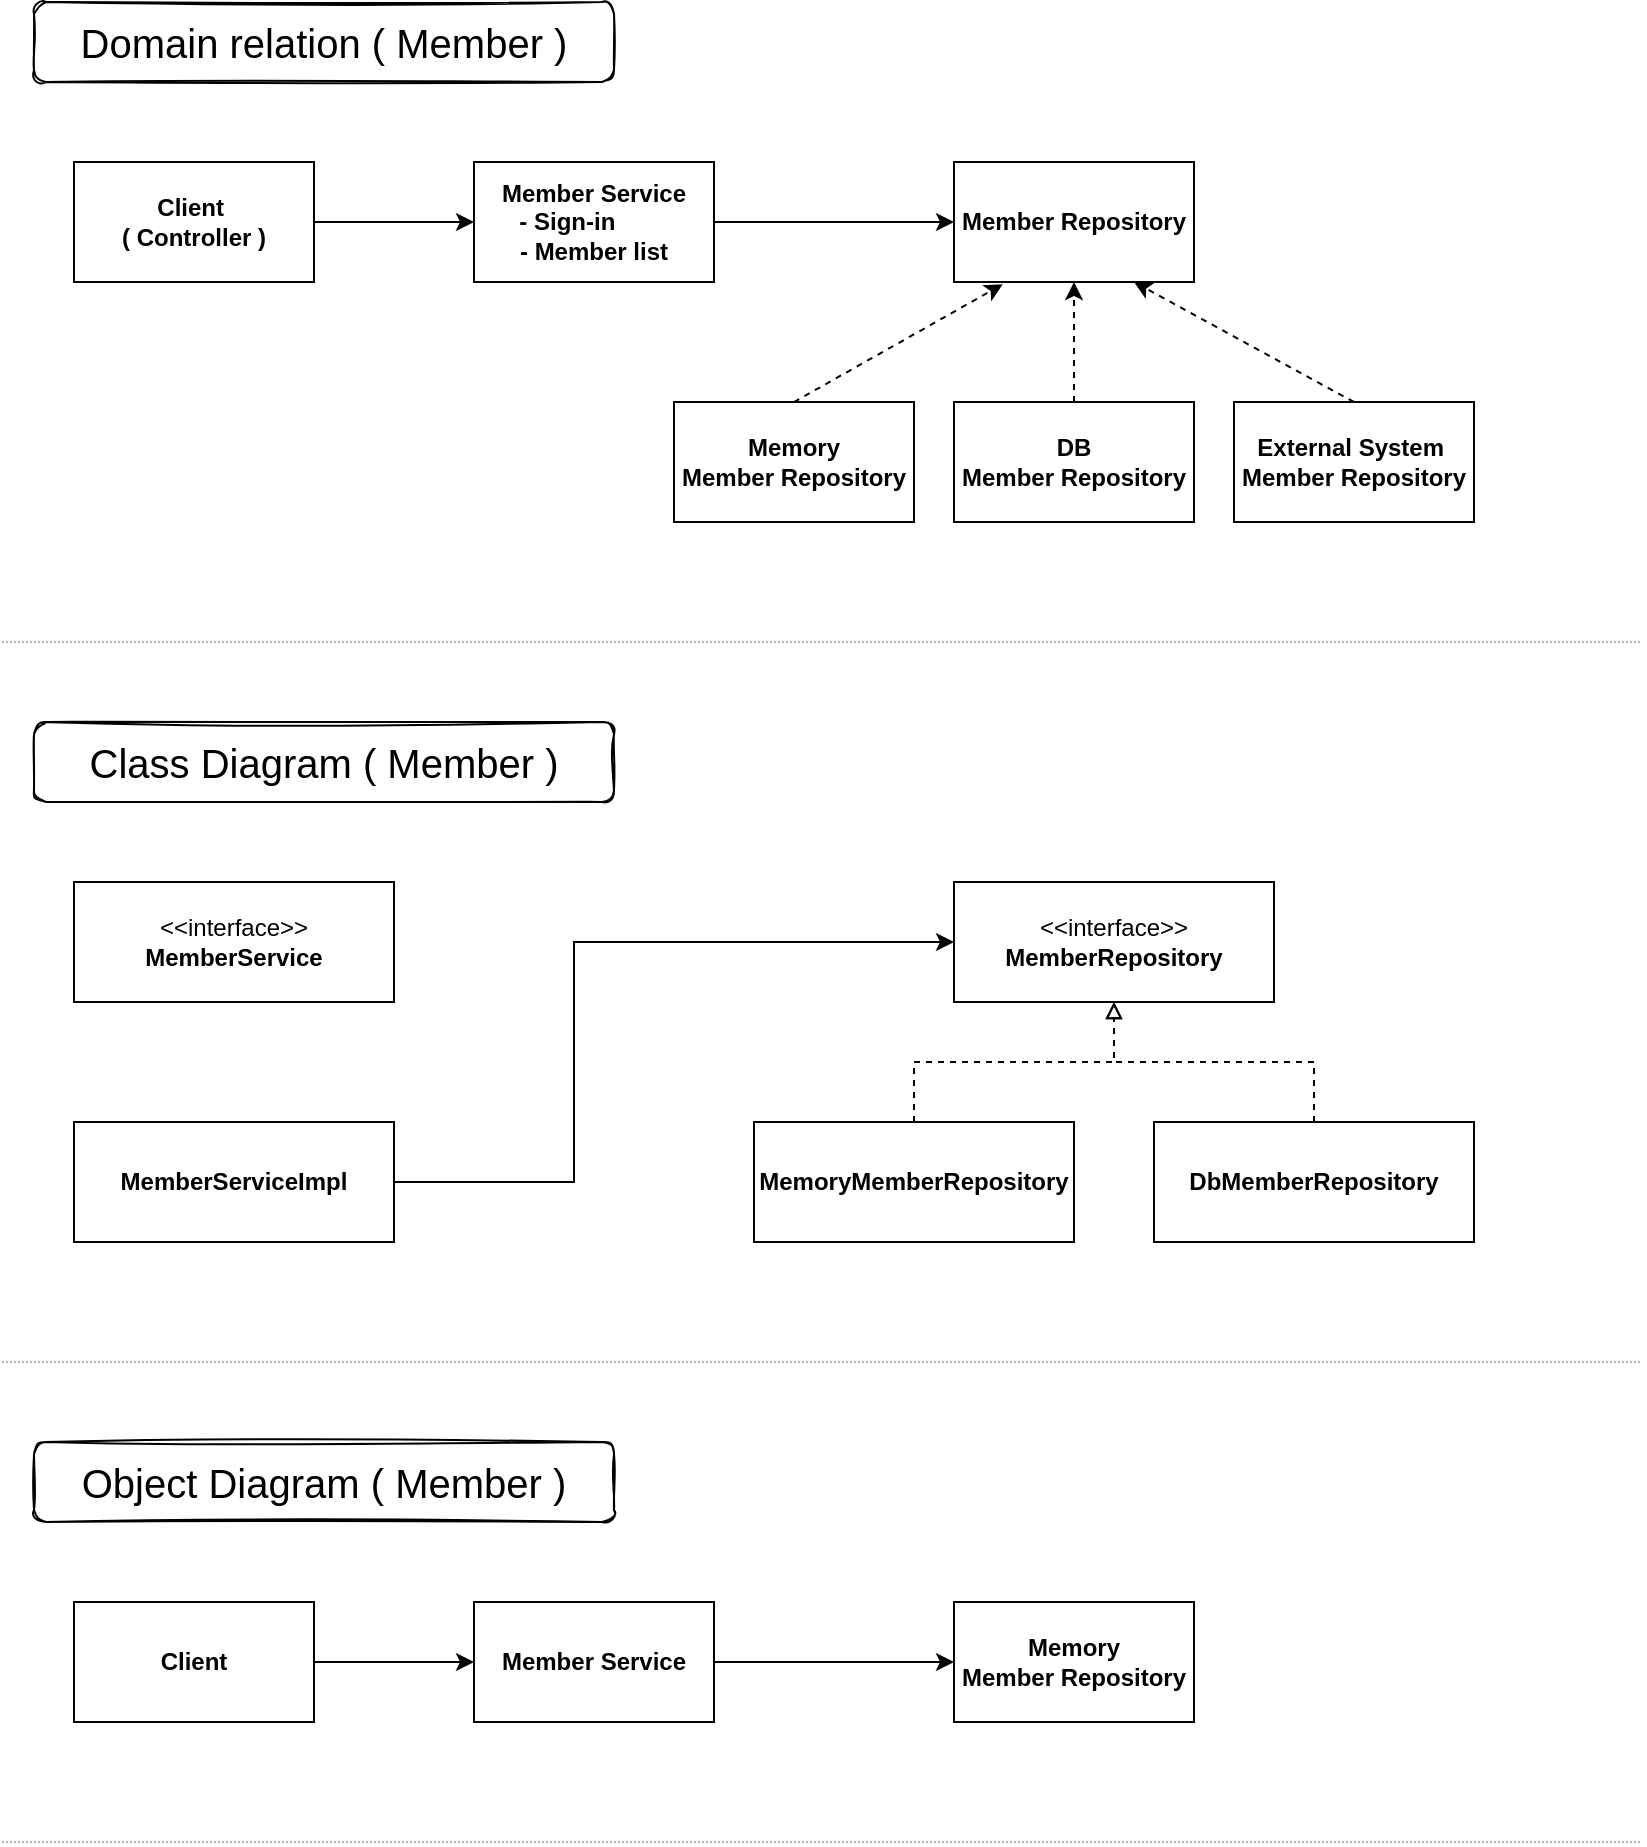<mxfile version="17.1.0" type="device" pages="2"><diagram id="eynOrPQiCWmNyp6H7qSt" name="Member"><mxGraphModel dx="1993" dy="1050" grid="0" gridSize="10" guides="1" tooltips="1" connect="1" arrows="1" fold="1" page="1" pageScale="1" pageWidth="827" pageHeight="1169" math="0" shadow="0"><root><mxCell id="0"/><mxCell id="1" parent="0"/><mxCell id="RZ5WDvy8LSnsI2rrdiu4-9" style="edgeStyle=orthogonalEdgeStyle;rounded=0;orthogonalLoop=1;jettySize=auto;html=1;exitX=1;exitY=0.5;exitDx=0;exitDy=0;entryX=0;entryY=0.5;entryDx=0;entryDy=0;fontSize=20;" parent="1" source="RZ5WDvy8LSnsI2rrdiu4-1" target="RZ5WDvy8LSnsI2rrdiu4-7" edge="1"><mxGeometry relative="1" as="geometry"/></mxCell><mxCell id="RZ5WDvy8LSnsI2rrdiu4-1" value="Client&amp;nbsp;&lt;br&gt;( Controller )" style="rounded=0;whiteSpace=wrap;html=1;fontStyle=1" parent="1" vertex="1"><mxGeometry x="40" y="120" width="120" height="60" as="geometry"/></mxCell><mxCell id="RZ5WDvy8LSnsI2rrdiu4-2" value="Domain relation ( Member&amp;nbsp;)" style="rounded=1;whiteSpace=wrap;html=1;fontSize=20;fillColor=default;gradientColor=none;shadow=0;sketch=1;glass=0;" parent="1" vertex="1"><mxGeometry x="20" y="40" width="290" height="40" as="geometry"/></mxCell><mxCell id="RZ5WDvy8LSnsI2rrdiu4-10" style="edgeStyle=orthogonalEdgeStyle;rounded=0;orthogonalLoop=1;jettySize=auto;html=1;exitX=1;exitY=0.5;exitDx=0;exitDy=0;entryX=0;entryY=0.5;entryDx=0;entryDy=0;fontSize=20;" parent="1" source="RZ5WDvy8LSnsI2rrdiu4-7" target="RZ5WDvy8LSnsI2rrdiu4-8" edge="1"><mxGeometry relative="1" as="geometry"/></mxCell><mxCell id="RZ5WDvy8LSnsI2rrdiu4-7" value="Member Service&lt;br&gt;- Sign-in&amp;nbsp; &amp;nbsp; &amp;nbsp; &amp;nbsp;&amp;nbsp;&lt;br&gt;- Member list" style="rounded=0;whiteSpace=wrap;html=1;fontStyle=1" parent="1" vertex="1"><mxGeometry x="240" y="120" width="120" height="60" as="geometry"/></mxCell><mxCell id="RZ5WDvy8LSnsI2rrdiu4-8" value="Member Repository" style="rounded=0;whiteSpace=wrap;html=1;fontStyle=1" parent="1" vertex="1"><mxGeometry x="480" y="120" width="120" height="60" as="geometry"/></mxCell><mxCell id="RZ5WDvy8LSnsI2rrdiu4-11" value="DB&lt;br&gt;Member Repository" style="rounded=0;whiteSpace=wrap;html=1;fontStyle=1" parent="1" vertex="1"><mxGeometry x="480" y="240" width="120" height="60" as="geometry"/></mxCell><mxCell id="RZ5WDvy8LSnsI2rrdiu4-12" value="Memory &lt;br&gt;Member Repository" style="rounded=0;whiteSpace=wrap;html=1;fontStyle=1" parent="1" vertex="1"><mxGeometry x="340" y="240" width="120" height="60" as="geometry"/></mxCell><mxCell id="RZ5WDvy8LSnsI2rrdiu4-17" style="rounded=0;orthogonalLoop=1;jettySize=auto;html=1;entryX=0.75;entryY=1;entryDx=0;entryDy=0;dashed=1;fontSize=20;endArrow=openThin;endFill=0;strokeColor=none;" parent="1" source="RZ5WDvy8LSnsI2rrdiu4-13" target="RZ5WDvy8LSnsI2rrdiu4-8" edge="1"><mxGeometry relative="1" as="geometry"/></mxCell><mxCell id="RZ5WDvy8LSnsI2rrdiu4-13" value="External System&amp;nbsp;&lt;br&gt;Member Repository" style="rounded=0;whiteSpace=wrap;html=1;fontStyle=1;strokeColor=default;" parent="1" vertex="1"><mxGeometry x="620" y="240" width="120" height="60" as="geometry"/></mxCell><mxCell id="RZ5WDvy8LSnsI2rrdiu4-19" style="rounded=0;orthogonalLoop=1;jettySize=auto;html=1;entryX=0.75;entryY=1;entryDx=0;entryDy=0;fontSize=20;dashed=1;exitX=0.5;exitY=0;exitDx=0;exitDy=0;" parent="1" source="RZ5WDvy8LSnsI2rrdiu4-13" target="RZ5WDvy8LSnsI2rrdiu4-8" edge="1"><mxGeometry relative="1" as="geometry"><mxPoint x="620" y="190" as="sourcePoint"/><mxPoint x="740" y="190" as="targetPoint"/></mxGeometry></mxCell><mxCell id="RZ5WDvy8LSnsI2rrdiu4-20" style="rounded=0;orthogonalLoop=1;jettySize=auto;html=1;entryX=0.5;entryY=1;entryDx=0;entryDy=0;fontSize=20;dashed=1;exitX=0.5;exitY=0;exitDx=0;exitDy=0;" parent="1" source="RZ5WDvy8LSnsI2rrdiu4-11" target="RZ5WDvy8LSnsI2rrdiu4-8" edge="1"><mxGeometry relative="1" as="geometry"><mxPoint x="647.207" y="250" as="sourcePoint"/><mxPoint x="575.2" y="199.52" as="targetPoint"/></mxGeometry></mxCell><mxCell id="RZ5WDvy8LSnsI2rrdiu4-21" style="rounded=0;orthogonalLoop=1;jettySize=auto;html=1;fontSize=20;dashed=1;exitX=0.5;exitY=0;exitDx=0;exitDy=0;entryX=0.203;entryY=1.019;entryDx=0;entryDy=0;entryPerimeter=0;" parent="1" source="RZ5WDvy8LSnsI2rrdiu4-12" target="RZ5WDvy8LSnsI2rrdiu4-8" edge="1"><mxGeometry relative="1" as="geometry"><mxPoint x="550" y="250" as="sourcePoint"/><mxPoint x="500" y="200" as="targetPoint"/></mxGeometry></mxCell><mxCell id="RZ5WDvy8LSnsI2rrdiu4-65" value="&lt;span style=&quot;font-weight: normal&quot;&gt;&amp;lt;&amp;lt;interface&amp;gt;&amp;gt;&lt;/span&gt;&lt;br&gt;MemberService" style="rounded=0;whiteSpace=wrap;html=1;fontStyle=1" parent="1" vertex="1"><mxGeometry x="40" y="480" width="160" height="60" as="geometry"/></mxCell><mxCell id="RZ5WDvy8LSnsI2rrdiu4-66" value="Class Diagram&amp;nbsp;( Member&amp;nbsp;)" style="rounded=1;whiteSpace=wrap;html=1;fontSize=20;fillColor=default;gradientColor=none;shadow=0;sketch=1;glass=0;" parent="1" vertex="1"><mxGeometry x="20" y="400" width="290" height="40" as="geometry"/></mxCell><mxCell id="RZ5WDvy8LSnsI2rrdiu4-77" value="" style="endArrow=none;html=1;rounded=0;dashed=1;dashPattern=1 1;strokeColor=#B3B3B3;" parent="1" edge="1"><mxGeometry width="50" height="50" relative="1" as="geometry"><mxPoint x="4" y="720" as="sourcePoint"/><mxPoint x="824" y="720" as="targetPoint"/></mxGeometry></mxCell><mxCell id="RZ5WDvy8LSnsI2rrdiu4-78" value="MemberServiceImpl" style="rounded=0;whiteSpace=wrap;html=1;fontStyle=1" parent="1" vertex="1"><mxGeometry x="40" y="600" width="160" height="60" as="geometry"/></mxCell><mxCell id="RZ5WDvy8LSnsI2rrdiu4-82" style="edgeStyle=orthogonalEdgeStyle;rounded=0;orthogonalLoop=1;jettySize=auto;html=1;fontSize=20;exitX=1;exitY=0.5;exitDx=0;exitDy=0;entryX=0;entryY=0.5;entryDx=0;entryDy=0;" parent="1" source="RZ5WDvy8LSnsI2rrdiu4-78" edge="1"><mxGeometry relative="1" as="geometry"><mxPoint x="220" y="570" as="sourcePoint"/><mxPoint x="480" y="510" as="targetPoint"/><Array as="points"><mxPoint x="290" y="630"/><mxPoint x="290" y="510"/></Array></mxGeometry></mxCell><mxCell id="RZ5WDvy8LSnsI2rrdiu4-83" value="&lt;span style=&quot;font-weight: normal&quot;&gt;&amp;lt;&amp;lt;interface&amp;gt;&amp;gt;&lt;/span&gt;&lt;br&gt;MemberRepository" style="rounded=0;whiteSpace=wrap;html=1;fontStyle=1" parent="1" vertex="1"><mxGeometry x="480" y="480" width="160" height="60" as="geometry"/></mxCell><mxCell id="RZ5WDvy8LSnsI2rrdiu4-84" value="MemoryMemberRepository" style="rounded=0;whiteSpace=wrap;html=1;fontStyle=1" parent="1" vertex="1"><mxGeometry x="380" y="600" width="160" height="60" as="geometry"/></mxCell><mxCell id="RZ5WDvy8LSnsI2rrdiu4-85" value="DbMemberRepository" style="rounded=0;whiteSpace=wrap;html=1;fontStyle=1" parent="1" vertex="1"><mxGeometry x="580" y="600" width="160" height="60" as="geometry"/></mxCell><mxCell id="RZ5WDvy8LSnsI2rrdiu4-86" style="rounded=0;orthogonalLoop=1;jettySize=auto;html=1;fontSize=20;dashed=1;exitX=0.5;exitY=0;exitDx=0;exitDy=0;entryX=0.5;entryY=1;entryDx=0;entryDy=0;endArrow=block;endFill=0;" parent="1" source="RZ5WDvy8LSnsI2rrdiu4-84" target="RZ5WDvy8LSnsI2rrdiu4-83" edge="1"><mxGeometry relative="1" as="geometry"><mxPoint x="410" y="250" as="sourcePoint"/><mxPoint x="514.36" y="191.14" as="targetPoint"/><Array as="points"><mxPoint x="460" y="570"/><mxPoint x="560" y="570"/></Array></mxGeometry></mxCell><mxCell id="RZ5WDvy8LSnsI2rrdiu4-87" style="rounded=0;orthogonalLoop=1;jettySize=auto;html=1;fontSize=20;dashed=1;exitX=0.5;exitY=0;exitDx=0;exitDy=0;entryX=0.5;entryY=1;entryDx=0;entryDy=0;endArrow=block;endFill=0;" parent="1" source="RZ5WDvy8LSnsI2rrdiu4-85" target="RZ5WDvy8LSnsI2rrdiu4-83" edge="1"><mxGeometry relative="1" as="geometry"><mxPoint x="470" y="610" as="sourcePoint"/><mxPoint x="570" y="550" as="targetPoint"/><Array as="points"><mxPoint x="660" y="570"/><mxPoint x="560" y="570"/></Array></mxGeometry></mxCell><mxCell id="RZ5WDvy8LSnsI2rrdiu4-88" style="edgeStyle=orthogonalEdgeStyle;rounded=0;orthogonalLoop=1;jettySize=auto;html=1;exitX=1;exitY=0.5;exitDx=0;exitDy=0;entryX=0;entryY=0.5;entryDx=0;entryDy=0;fontSize=20;" parent="1" source="RZ5WDvy8LSnsI2rrdiu4-89" target="RZ5WDvy8LSnsI2rrdiu4-92" edge="1"><mxGeometry relative="1" as="geometry"/></mxCell><mxCell id="RZ5WDvy8LSnsI2rrdiu4-89" value="Client" style="rounded=0;whiteSpace=wrap;html=1;fontStyle=1" parent="1" vertex="1"><mxGeometry x="40" y="840" width="120" height="60" as="geometry"/></mxCell><mxCell id="RZ5WDvy8LSnsI2rrdiu4-90" value="Object Diagram&amp;nbsp;( Member&amp;nbsp;)" style="rounded=1;whiteSpace=wrap;html=1;fontSize=20;fillColor=default;gradientColor=none;shadow=0;sketch=1;glass=0;" parent="1" vertex="1"><mxGeometry x="20" y="760" width="290" height="40" as="geometry"/></mxCell><mxCell id="RZ5WDvy8LSnsI2rrdiu4-91" style="edgeStyle=orthogonalEdgeStyle;rounded=0;orthogonalLoop=1;jettySize=auto;html=1;exitX=1;exitY=0.5;exitDx=0;exitDy=0;entryX=0;entryY=0.5;entryDx=0;entryDy=0;fontSize=20;" parent="1" source="RZ5WDvy8LSnsI2rrdiu4-92" target="RZ5WDvy8LSnsI2rrdiu4-93" edge="1"><mxGeometry relative="1" as="geometry"/></mxCell><mxCell id="RZ5WDvy8LSnsI2rrdiu4-92" value="Member Service" style="rounded=0;whiteSpace=wrap;html=1;fontStyle=1" parent="1" vertex="1"><mxGeometry x="240" y="840" width="120" height="60" as="geometry"/></mxCell><mxCell id="RZ5WDvy8LSnsI2rrdiu4-93" value="Memory&lt;br&gt;Member Repository" style="rounded=0;whiteSpace=wrap;html=1;fontStyle=1" parent="1" vertex="1"><mxGeometry x="480" y="840" width="120" height="60" as="geometry"/></mxCell><mxCell id="QzIaIktbKPcIZAsohxGc-1" value="" style="endArrow=none;html=1;rounded=0;dashed=1;dashPattern=1 1;strokeColor=#B3B3B3;" parent="1" edge="1"><mxGeometry width="50" height="50" relative="1" as="geometry"><mxPoint x="4" y="360" as="sourcePoint"/><mxPoint x="824" y="360" as="targetPoint"/></mxGeometry></mxCell><mxCell id="QzIaIktbKPcIZAsohxGc-2" value="" style="endArrow=none;html=1;rounded=0;dashed=1;dashPattern=1 1;strokeColor=#B3B3B3;" parent="1" edge="1"><mxGeometry width="50" height="50" relative="1" as="geometry"><mxPoint x="4" y="960" as="sourcePoint"/><mxPoint x="824" y="960" as="targetPoint"/></mxGeometry></mxCell></root></mxGraphModel></diagram><diagram name="Order &amp; Discount" id="1yEaNijr3VxS7ShAJxTZ"><mxGraphModel dx="1993" dy="1050" grid="0" gridSize="10" guides="1" tooltips="1" connect="1" arrows="1" fold="1" page="1" pageScale="1" pageWidth="827" pageHeight="1169" math="0" shadow="0"><root><mxCell id="BD95ZETCGqi9gt83MnJ1-0"/><mxCell id="BD95ZETCGqi9gt83MnJ1-1" parent="BD95ZETCGqi9gt83MnJ1-0"/><mxCell id="TROWUHB8QRY5gPyjRWEr-22" style="edgeStyle=orthogonalEdgeStyle;rounded=0;orthogonalLoop=1;jettySize=auto;html=1;entryX=0;entryY=0.5;entryDx=0;entryDy=0;endArrow=classic;endFill=1;" parent="BD95ZETCGqi9gt83MnJ1-1" edge="1"><mxGeometry relative="1" as="geometry"><mxPoint x="160" y="201" as="sourcePoint"/><mxPoint x="310" y="201" as="targetPoint"/></mxGeometry></mxCell><mxCell id="BD95ZETCGqi9gt83MnJ1-3" value="Client" style="rounded=0;whiteSpace=wrap;html=1;fontStyle=1" parent="BD95ZETCGqi9gt83MnJ1-1" vertex="1"><mxGeometry x="40" y="180" width="120" height="60" as="geometry"/></mxCell><mxCell id="BD95ZETCGqi9gt83MnJ1-4" value="Role of Order Service /&lt;br&gt;Domain relation_simple ( Order &amp;amp; Discount )" style="rounded=1;whiteSpace=wrap;html=1;fontSize=20;fillColor=default;gradientColor=none;shadow=0;sketch=1;glass=0;" parent="BD95ZETCGqi9gt83MnJ1-1" vertex="1"><mxGeometry x="20" y="40" width="430" height="50" as="geometry"/></mxCell><mxCell id="BD95ZETCGqi9gt83MnJ1-5" style="edgeStyle=orthogonalEdgeStyle;rounded=0;orthogonalLoop=1;jettySize=auto;html=1;exitX=1;exitY=0.25;exitDx=0;exitDy=0;entryX=0;entryY=0.5;entryDx=0;entryDy=0;fontSize=20;" parent="BD95ZETCGqi9gt83MnJ1-1" source="BD95ZETCGqi9gt83MnJ1-6" target="BD95ZETCGqi9gt83MnJ1-7" edge="1"><mxGeometry relative="1" as="geometry"/></mxCell><mxCell id="BD95ZETCGqi9gt83MnJ1-6" value="Order Service" style="rounded=0;whiteSpace=wrap;html=1;fontStyle=1" parent="BD95ZETCGqi9gt83MnJ1-1" vertex="1"><mxGeometry x="310" y="180" width="120" height="60" as="geometry"/></mxCell><mxCell id="BD95ZETCGqi9gt83MnJ1-7" value="Member Repository" style="rounded=0;whiteSpace=wrap;html=1;fontStyle=1" parent="BD95ZETCGqi9gt83MnJ1-1" vertex="1"><mxGeometry x="600" y="120" width="160" height="60" as="geometry"/></mxCell><mxCell id="BD95ZETCGqi9gt83MnJ1-31" value="" style="endArrow=none;html=1;rounded=0;dashed=1;dashPattern=1 1;strokeColor=#B3B3B3;" parent="BD95ZETCGqi9gt83MnJ1-1" edge="1"><mxGeometry width="50" height="50" relative="1" as="geometry"><mxPoint x="4" y="400" as="sourcePoint"/><mxPoint x="824" y="400" as="targetPoint"/></mxGeometry></mxCell><mxCell id="TROWUHB8QRY5gPyjRWEr-2" value="Domain relation_entire ( Order &amp;amp; Discount )" style="rounded=1;whiteSpace=wrap;html=1;fontSize=20;fillColor=default;gradientColor=none;shadow=0;sketch=1;glass=0;" parent="BD95ZETCGqi9gt83MnJ1-1" vertex="1"><mxGeometry x="20" y="440" width="410" height="40" as="geometry"/></mxCell><mxCell id="TROWUHB8QRY5gPyjRWEr-13" value="" style="endArrow=none;html=1;rounded=0;dashed=1;dashPattern=1 1;strokeColor=#B3B3B3;" parent="BD95ZETCGqi9gt83MnJ1-1" edge="1"><mxGeometry width="50" height="50" relative="1" as="geometry"><mxPoint x="4" y="960" as="sourcePoint"/><mxPoint x="824" y="960" as="targetPoint"/></mxGeometry></mxCell><mxCell id="TROWUHB8QRY5gPyjRWEr-14" style="rounded=0;orthogonalLoop=1;jettySize=auto;html=1;fontSize=20;dashed=1;exitX=-0.028;exitY=0.867;exitDx=0;exitDy=0;entryX=0.995;entryY=0.867;entryDx=0;entryDy=0;entryPerimeter=0;exitPerimeter=0;endArrow=classic;endFill=1;" parent="BD95ZETCGqi9gt83MnJ1-1" edge="1"><mxGeometry relative="1" as="geometry"><mxPoint x="306.64" y="220.0" as="sourcePoint"/><mxPoint x="159.4" y="220.0" as="targetPoint"/></mxGeometry></mxCell><mxCell id="TROWUHB8QRY5gPyjRWEr-15" value="&lt;b&gt;4. return order result&lt;/b&gt;" style="text;html=1;align=center;verticalAlign=middle;resizable=0;points=[];autosize=1;strokeColor=none;fillColor=none;" parent="BD95ZETCGqi9gt83MnJ1-1" vertex="1"><mxGeometry x="165" y="227.98" width="130" height="20" as="geometry"/></mxCell><mxCell id="TROWUHB8QRY5gPyjRWEr-16" value="&lt;div&gt;&lt;span&gt;&lt;b&gt;1. create order&lt;/b&gt;&lt;/span&gt;&lt;/div&gt;&amp;nbsp; &amp;nbsp;- memberId&lt;br&gt;&amp;nbsp; &amp;nbsp;- productName&lt;br&gt;&amp;nbsp; &amp;nbsp;- price" style="text;html=1;align=left;verticalAlign=middle;resizable=0;points=[];autosize=1;strokeColor=none;fillColor=none;" parent="BD95ZETCGqi9gt83MnJ1-1" vertex="1"><mxGeometry x="180" y="136" width="100" height="60" as="geometry"/></mxCell><mxCell id="TROWUHB8QRY5gPyjRWEr-18" value="Discount policy&amp;nbsp;" style="rounded=0;whiteSpace=wrap;html=1;fontStyle=1" parent="BD95ZETCGqi9gt83MnJ1-1" vertex="1"><mxGeometry x="600" y="240" width="160" height="60" as="geometry"/></mxCell><mxCell id="TROWUHB8QRY5gPyjRWEr-19" style="edgeStyle=orthogonalEdgeStyle;rounded=0;orthogonalLoop=1;jettySize=auto;html=1;exitX=1;exitY=0.75;exitDx=0;exitDy=0;entryX=0;entryY=0.5;entryDx=0;entryDy=0;fontSize=20;" parent="BD95ZETCGqi9gt83MnJ1-1" source="BD95ZETCGqi9gt83MnJ1-6" target="TROWUHB8QRY5gPyjRWEr-18" edge="1"><mxGeometry relative="1" as="geometry"><mxPoint x="430" y="330" as="sourcePoint"/></mxGeometry></mxCell><mxCell id="TROWUHB8QRY5gPyjRWEr-20" value="&lt;b&gt;3. apply a discount&lt;/b&gt;" style="text;html=1;align=center;verticalAlign=middle;resizable=0;points=[];autosize=1;labelBackgroundColor=#FFFFFF;" parent="BD95ZETCGqi9gt83MnJ1-1" vertex="1"><mxGeometry x="455" y="240" width="120" height="20" as="geometry"/></mxCell><mxCell id="TROWUHB8QRY5gPyjRWEr-21" value="&lt;b&gt;2. find member&lt;/b&gt;" style="text;html=1;align=center;verticalAlign=middle;resizable=0;points=[];autosize=1;labelBackgroundColor=#FFFFFF;" parent="BD95ZETCGqi9gt83MnJ1-1" vertex="1"><mxGeometry x="465" y="160" width="100" height="20" as="geometry"/></mxCell><mxCell id="PvqMAd7H3dpKC3lZhiqb-0" value="1. Create order: A client(controller) requests 'OrderService' to create order&lt;br&gt;2. Find member: member grade is needed for discount&lt;br&gt;3. Apply a discount&lt;br&gt;4. Return order result" style="text;html=1;align=left;verticalAlign=middle;resizable=0;points=[];autosize=1;strokeColor=none;fillColor=none;" parent="BD95ZETCGqi9gt83MnJ1-1" vertex="1"><mxGeometry x="60" y="300" width="410" height="60" as="geometry"/></mxCell><mxCell id="PvqMAd7H3dpKC3lZhiqb-1" style="edgeStyle=orthogonalEdgeStyle;rounded=0;orthogonalLoop=1;jettySize=auto;html=1;entryX=0;entryY=0.5;entryDx=0;entryDy=0;endArrow=classic;endFill=1;" parent="BD95ZETCGqi9gt83MnJ1-1" edge="1"><mxGeometry relative="1" as="geometry"><mxPoint x="160" y="661.0" as="sourcePoint"/><mxPoint x="310" y="661.0" as="targetPoint"/></mxGeometry></mxCell><mxCell id="PvqMAd7H3dpKC3lZhiqb-2" value="Client" style="rounded=0;whiteSpace=wrap;html=1;fontStyle=1" parent="BD95ZETCGqi9gt83MnJ1-1" vertex="1"><mxGeometry x="40" y="640" width="120" height="60" as="geometry"/></mxCell><mxCell id="PvqMAd7H3dpKC3lZhiqb-3" style="edgeStyle=orthogonalEdgeStyle;rounded=0;orthogonalLoop=1;jettySize=auto;html=1;exitX=1;exitY=0.25;exitDx=0;exitDy=0;entryX=0;entryY=0.5;entryDx=0;entryDy=0;fontSize=20;" parent="BD95ZETCGqi9gt83MnJ1-1" source="PvqMAd7H3dpKC3lZhiqb-4" target="PvqMAd7H3dpKC3lZhiqb-5" edge="1"><mxGeometry relative="1" as="geometry"><Array as="points"><mxPoint x="510" y="655"/><mxPoint x="510" y="520"/></Array></mxGeometry></mxCell><mxCell id="PvqMAd7H3dpKC3lZhiqb-4" value="Order Service" style="rounded=0;whiteSpace=wrap;html=1;fontStyle=1" parent="BD95ZETCGqi9gt83MnJ1-1" vertex="1"><mxGeometry x="310" y="640" width="120" height="60" as="geometry"/></mxCell><mxCell id="PvqMAd7H3dpKC3lZhiqb-5" value="Member Repository" style="rounded=0;whiteSpace=wrap;html=1;fontStyle=1" parent="BD95ZETCGqi9gt83MnJ1-1" vertex="1"><mxGeometry x="680" y="490" width="160" height="60" as="geometry"/></mxCell><mxCell id="PvqMAd7H3dpKC3lZhiqb-6" style="rounded=0;orthogonalLoop=1;jettySize=auto;html=1;fontSize=20;dashed=1;exitX=-0.028;exitY=0.867;exitDx=0;exitDy=0;entryX=0.995;entryY=0.867;entryDx=0;entryDy=0;entryPerimeter=0;exitPerimeter=0;endArrow=classic;endFill=1;" parent="BD95ZETCGqi9gt83MnJ1-1" edge="1"><mxGeometry relative="1" as="geometry"><mxPoint x="306.64" y="680.0" as="sourcePoint"/><mxPoint x="159.4" y="680.0" as="targetPoint"/></mxGeometry></mxCell><mxCell id="PvqMAd7H3dpKC3lZhiqb-7" value="&lt;b&gt;4. return order result&lt;/b&gt;" style="text;html=1;align=center;verticalAlign=middle;resizable=0;points=[];autosize=1;strokeColor=none;fillColor=none;" parent="BD95ZETCGqi9gt83MnJ1-1" vertex="1"><mxGeometry x="165" y="687.98" width="130" height="20" as="geometry"/></mxCell><mxCell id="PvqMAd7H3dpKC3lZhiqb-8" value="&lt;div&gt;&lt;span&gt;&lt;b&gt;1. create order&lt;/b&gt;&lt;/span&gt;&lt;/div&gt;&amp;nbsp; &amp;nbsp;- memberId&lt;br&gt;&amp;nbsp; &amp;nbsp;- productName&lt;br&gt;&amp;nbsp; &amp;nbsp;- price" style="text;html=1;align=left;verticalAlign=middle;resizable=0;points=[];autosize=1;strokeColor=none;fillColor=none;" parent="BD95ZETCGqi9gt83MnJ1-1" vertex="1"><mxGeometry x="180" y="596" width="100" height="60" as="geometry"/></mxCell><mxCell id="PvqMAd7H3dpKC3lZhiqb-10" style="edgeStyle=orthogonalEdgeStyle;rounded=0;orthogonalLoop=1;jettySize=auto;html=1;entryX=0;entryY=0.5;entryDx=0;entryDy=0;fontSize=20;" parent="BD95ZETCGqi9gt83MnJ1-1" target="PvqMAd7H3dpKC3lZhiqb-15" edge="1"><mxGeometry relative="1" as="geometry"><mxPoint x="430" y="680" as="sourcePoint"/><mxPoint x="600.0" y="775" as="targetPoint"/><Array as="points"><mxPoint x="510" y="680"/><mxPoint x="510" y="765"/></Array></mxGeometry></mxCell><mxCell id="PvqMAd7H3dpKC3lZhiqb-11" value="&lt;b&gt;3. apply a discount&lt;/b&gt;" style="text;html=1;align=center;verticalAlign=middle;resizable=0;points=[];autosize=1;labelBackgroundColor=#FFFFFF;" parent="BD95ZETCGqi9gt83MnJ1-1" vertex="1"><mxGeometry x="455" y="730" width="120" height="20" as="geometry"/></mxCell><mxCell id="PvqMAd7H3dpKC3lZhiqb-12" value="&lt;b&gt;2. find member&lt;/b&gt;" style="text;html=1;align=center;verticalAlign=middle;resizable=0;points=[];autosize=1;labelBackgroundColor=#FFFFFF;" parent="BD95ZETCGqi9gt83MnJ1-1" vertex="1"><mxGeometry x="465" y="560" width="100" height="20" as="geometry"/></mxCell><mxCell id="PvqMAd7H3dpKC3lZhiqb-13" value="Memory&lt;br&gt;Member Repository" style="rounded=0;whiteSpace=wrap;html=1;fontStyle=1" parent="BD95ZETCGqi9gt83MnJ1-1" vertex="1"><mxGeometry x="590" y="600" width="160" height="60" as="geometry"/></mxCell><mxCell id="PvqMAd7H3dpKC3lZhiqb-15" value="Discount policy" style="rounded=0;whiteSpace=wrap;html=1;fontStyle=1" parent="BD95ZETCGqi9gt83MnJ1-1" vertex="1"><mxGeometry x="680" y="735" width="160" height="60" as="geometry"/></mxCell><mxCell id="PvqMAd7H3dpKC3lZhiqb-16" value="DB&lt;br&gt;Member Repository" style="rounded=0;whiteSpace=wrap;html=1;fontStyle=1" parent="BD95ZETCGqi9gt83MnJ1-1" vertex="1"><mxGeometry x="770" y="600" width="160" height="60" as="geometry"/></mxCell><mxCell id="PvqMAd7H3dpKC3lZhiqb-17" value="Pct rate&lt;br&gt;discount policy" style="rounded=0;whiteSpace=wrap;html=1;fontStyle=1" parent="BD95ZETCGqi9gt83MnJ1-1" vertex="1"><mxGeometry x="770" y="840" width="160" height="60" as="geometry"/></mxCell><mxCell id="PvqMAd7H3dpKC3lZhiqb-18" value="Flat rate&lt;br&gt;discount policy" style="rounded=0;whiteSpace=wrap;html=1;fontStyle=1" parent="BD95ZETCGqi9gt83MnJ1-1" vertex="1"><mxGeometry x="590" y="840" width="160" height="60" as="geometry"/></mxCell><mxCell id="ZgL8m0w4orciVbybmVoG-8" style="rounded=0;orthogonalLoop=1;jettySize=auto;html=1;fontSize=20;dashed=1;exitX=0.5;exitY=0;exitDx=0;exitDy=0;entryX=0.5;entryY=1;entryDx=0;entryDy=0;endArrow=block;endFill=0;" parent="BD95ZETCGqi9gt83MnJ1-1" source="PvqMAd7H3dpKC3lZhiqb-18" target="PvqMAd7H3dpKC3lZhiqb-15" edge="1"><mxGeometry relative="1" as="geometry"><mxPoint x="670.0" y="844" as="sourcePoint"/><mxPoint x="760" y="800" as="targetPoint"/><Array as="points"><mxPoint x="670" y="820"/><mxPoint x="760" y="820"/></Array></mxGeometry></mxCell><mxCell id="ZgL8m0w4orciVbybmVoG-9" style="rounded=0;orthogonalLoop=1;jettySize=auto;html=1;fontSize=20;dashed=1;exitX=0.474;exitY=-0.051;exitDx=0;exitDy=0;exitPerimeter=0;entryX=0.5;entryY=1;entryDx=0;entryDy=0;endArrow=block;endFill=0;" parent="BD95ZETCGqi9gt83MnJ1-1" target="PvqMAd7H3dpKC3lZhiqb-15" edge="1"><mxGeometry relative="1" as="geometry"><mxPoint x="845.84" y="840.94" as="sourcePoint"/><mxPoint x="760" y="820" as="targetPoint"/><Array as="points"><mxPoint x="846" y="820"/><mxPoint x="760" y="820"/></Array></mxGeometry></mxCell><mxCell id="ZgL8m0w4orciVbybmVoG-10" style="rounded=0;orthogonalLoop=1;jettySize=auto;html=1;fontSize=20;dashed=1;exitX=0.5;exitY=0;exitDx=0;exitDy=0;endArrow=block;endFill=0;" parent="BD95ZETCGqi9gt83MnJ1-1" edge="1"><mxGeometry relative="1" as="geometry"><mxPoint x="672.0" y="599.06" as="sourcePoint"/><mxPoint x="762" y="550" as="targetPoint"/><Array as="points"><mxPoint x="672" y="579.06"/><mxPoint x="762" y="579.06"/></Array></mxGeometry></mxCell><mxCell id="ZgL8m0w4orciVbybmVoG-13" style="rounded=0;orthogonalLoop=1;jettySize=auto;html=1;fontSize=20;dashed=1;exitX=0.474;exitY=-0.051;exitDx=0;exitDy=0;exitPerimeter=0;entryX=0.511;entryY=1;entryDx=0;entryDy=0;entryPerimeter=0;endArrow=block;endFill=0;" parent="BD95ZETCGqi9gt83MnJ1-1" edge="1"><mxGeometry relative="1" as="geometry"><mxPoint x="847.84" y="600" as="sourcePoint"/><mxPoint x="761.76" y="550" as="targetPoint"/><Array as="points"><mxPoint x="848" y="579.06"/><mxPoint x="762" y="579.06"/></Array></mxGeometry></mxCell><mxCell id="ZgL8m0w4orciVbybmVoG-15" style="edgeStyle=orthogonalEdgeStyle;rounded=0;orthogonalLoop=1;jettySize=auto;html=1;entryX=0.5;entryY=1;entryDx=0;entryDy=0;endArrow=classic;endFill=1;dashed=1;" parent="BD95ZETCGqi9gt83MnJ1-1" source="ZgL8m0w4orciVbybmVoG-14" target="PvqMAd7H3dpKC3lZhiqb-4" edge="1"><mxGeometry relative="1" as="geometry"/></mxCell><mxCell id="ZgL8m0w4orciVbybmVoG-14" value="Order Service Impl" style="rounded=0;whiteSpace=wrap;html=1;fontStyle=1" parent="BD95ZETCGqi9gt83MnJ1-1" vertex="1"><mxGeometry x="310" y="760" width="120" height="60" as="geometry"/></mxCell><mxCell id="ZgL8m0w4orciVbybmVoG-16" value="Class Diagram ( Order &amp;amp; Discount )" style="rounded=1;whiteSpace=wrap;html=1;fontSize=20;fillColor=default;gradientColor=none;shadow=0;sketch=1;glass=0;" parent="BD95ZETCGqi9gt83MnJ1-1" vertex="1"><mxGeometry x="20" y="1000" width="410" height="40" as="geometry"/></mxCell><mxCell id="ZgL8m0w4orciVbybmVoG-17" value="" style="endArrow=none;html=1;rounded=0;dashed=1;dashPattern=1 1;strokeColor=#B3B3B3;" parent="BD95ZETCGqi9gt83MnJ1-1" edge="1"><mxGeometry width="50" height="50" relative="1" as="geometry"><mxPoint x="4" y="1560" as="sourcePoint"/><mxPoint x="824.0" y="1560" as="targetPoint"/></mxGeometry></mxCell><mxCell id="ZgL8m0w4orciVbybmVoG-20" style="edgeStyle=orthogonalEdgeStyle;rounded=0;orthogonalLoop=1;jettySize=auto;html=1;exitX=1;exitY=0.25;exitDx=0;exitDy=0;entryX=0;entryY=0.5;entryDx=0;entryDy=0;fontSize=20;" parent="BD95ZETCGqi9gt83MnJ1-1" source="ZgL8m0w4orciVbybmVoG-39" target="ZgL8m0w4orciVbybmVoG-22" edge="1"><mxGeometry relative="1" as="geometry"><Array as="points"><mxPoint x="250" y="1245"/><mxPoint x="250" y="1110"/></Array></mxGeometry></mxCell><mxCell id="ZgL8m0w4orciVbybmVoG-21" value="&lt;font style=&quot;font-size: 10px ; font-weight: normal&quot;&gt;&amp;lt;&amp;lt;interface&amp;gt;&amp;gt;&lt;/font&gt;&lt;br&gt;OrderService" style="rounded=0;whiteSpace=wrap;html=1;fontStyle=1" parent="BD95ZETCGqi9gt83MnJ1-1" vertex="1"><mxGeometry x="50" y="1110" width="120" height="60" as="geometry"/></mxCell><mxCell id="ZgL8m0w4orciVbybmVoG-22" value="&lt;span style=&quot;font-size: 10px ; font-weight: 400&quot;&gt;&amp;lt;&amp;lt;interface&amp;gt;&amp;gt;&lt;/span&gt;&lt;br&gt;MemberRepository" style="rounded=0;whiteSpace=wrap;html=1;fontStyle=1" parent="BD95ZETCGqi9gt83MnJ1-1" vertex="1"><mxGeometry x="420" y="1080" width="160" height="60" as="geometry"/></mxCell><mxCell id="ZgL8m0w4orciVbybmVoG-26" style="edgeStyle=orthogonalEdgeStyle;rounded=0;orthogonalLoop=1;jettySize=auto;html=1;entryX=0;entryY=0.5;entryDx=0;entryDy=0;fontSize=20;" parent="BD95ZETCGqi9gt83MnJ1-1" target="ZgL8m0w4orciVbybmVoG-30" edge="1"><mxGeometry relative="1" as="geometry"><mxPoint x="170" y="1270" as="sourcePoint"/><mxPoint x="340.0" y="1365" as="targetPoint"/><Array as="points"><mxPoint x="250" y="1270"/><mxPoint x="250" y="1355"/></Array></mxGeometry></mxCell><mxCell id="ZgL8m0w4orciVbybmVoG-29" value="MemoryMemberRepository" style="rounded=0;whiteSpace=wrap;html=1;fontStyle=1" parent="BD95ZETCGqi9gt83MnJ1-1" vertex="1"><mxGeometry x="330" y="1190" width="160" height="60" as="geometry"/></mxCell><mxCell id="ZgL8m0w4orciVbybmVoG-30" value="&lt;span style=&quot;font-size: 10px ; font-weight: 400&quot;&gt;&amp;lt;&amp;lt;interface&amp;gt;&amp;gt;&lt;/span&gt;&lt;br&gt;DiscountPolicy" style="rounded=0;whiteSpace=wrap;html=1;fontStyle=1" parent="BD95ZETCGqi9gt83MnJ1-1" vertex="1"><mxGeometry x="420" y="1325" width="160" height="60" as="geometry"/></mxCell><mxCell id="ZgL8m0w4orciVbybmVoG-31" value="DbMemberRepository" style="rounded=0;whiteSpace=wrap;html=1;fontStyle=1" parent="BD95ZETCGqi9gt83MnJ1-1" vertex="1"><mxGeometry x="510" y="1190" width="160" height="60" as="geometry"/></mxCell><mxCell id="ZgL8m0w4orciVbybmVoG-32" value="PctDiscountPolicy" style="rounded=0;whiteSpace=wrap;html=1;fontStyle=1" parent="BD95ZETCGqi9gt83MnJ1-1" vertex="1"><mxGeometry x="510" y="1430" width="160" height="60" as="geometry"/></mxCell><mxCell id="ZgL8m0w4orciVbybmVoG-33" value="AmtDiscountPolicy" style="rounded=0;whiteSpace=wrap;html=1;fontStyle=1" parent="BD95ZETCGqi9gt83MnJ1-1" vertex="1"><mxGeometry x="330" y="1430" width="160" height="60" as="geometry"/></mxCell><mxCell id="ZgL8m0w4orciVbybmVoG-34" style="rounded=0;orthogonalLoop=1;jettySize=auto;html=1;fontSize=20;dashed=1;exitX=0.5;exitY=0;exitDx=0;exitDy=0;entryX=0.5;entryY=1;entryDx=0;entryDy=0;endArrow=block;endFill=0;" parent="BD95ZETCGqi9gt83MnJ1-1" source="ZgL8m0w4orciVbybmVoG-33" target="ZgL8m0w4orciVbybmVoG-30" edge="1"><mxGeometry relative="1" as="geometry"><mxPoint x="410.0" y="1434" as="sourcePoint"/><mxPoint x="500" y="1390" as="targetPoint"/><Array as="points"><mxPoint x="410" y="1410"/><mxPoint x="500" y="1410"/></Array></mxGeometry></mxCell><mxCell id="ZgL8m0w4orciVbybmVoG-35" style="rounded=0;orthogonalLoop=1;jettySize=auto;html=1;fontSize=20;dashed=1;exitX=0.474;exitY=-0.051;exitDx=0;exitDy=0;exitPerimeter=0;entryX=0.5;entryY=1;entryDx=0;entryDy=0;endArrow=block;endFill=0;" parent="BD95ZETCGqi9gt83MnJ1-1" target="ZgL8m0w4orciVbybmVoG-30" edge="1"><mxGeometry relative="1" as="geometry"><mxPoint x="585.84" y="1430.94" as="sourcePoint"/><mxPoint x="500" y="1410" as="targetPoint"/><Array as="points"><mxPoint x="586" y="1410"/><mxPoint x="500" y="1410"/></Array></mxGeometry></mxCell><mxCell id="ZgL8m0w4orciVbybmVoG-36" style="rounded=0;orthogonalLoop=1;jettySize=auto;html=1;fontSize=20;dashed=1;exitX=0.5;exitY=0;exitDx=0;exitDy=0;endArrow=block;endFill=0;" parent="BD95ZETCGqi9gt83MnJ1-1" edge="1"><mxGeometry relative="1" as="geometry"><mxPoint x="412.0" y="1189.06" as="sourcePoint"/><mxPoint x="502" y="1140" as="targetPoint"/><Array as="points"><mxPoint x="412" y="1169.06"/><mxPoint x="502" y="1169.06"/></Array></mxGeometry></mxCell><mxCell id="ZgL8m0w4orciVbybmVoG-37" style="rounded=0;orthogonalLoop=1;jettySize=auto;html=1;fontSize=20;dashed=1;exitX=0.474;exitY=-0.051;exitDx=0;exitDy=0;exitPerimeter=0;entryX=0.511;entryY=1;entryDx=0;entryDy=0;entryPerimeter=0;endArrow=block;endFill=0;" parent="BD95ZETCGqi9gt83MnJ1-1" edge="1"><mxGeometry relative="1" as="geometry"><mxPoint x="587.84" y="1190" as="sourcePoint"/><mxPoint x="501.76" y="1140" as="targetPoint"/><Array as="points"><mxPoint x="588" y="1169.06"/><mxPoint x="502" y="1169.06"/></Array></mxGeometry></mxCell><mxCell id="ZgL8m0w4orciVbybmVoG-38" style="edgeStyle=orthogonalEdgeStyle;rounded=0;orthogonalLoop=1;jettySize=auto;html=1;entryX=0.5;entryY=1;entryDx=0;entryDy=0;endArrow=block;endFill=0;dashed=1;" parent="BD95ZETCGqi9gt83MnJ1-1" source="ZgL8m0w4orciVbybmVoG-39" target="ZgL8m0w4orciVbybmVoG-21" edge="1"><mxGeometry relative="1" as="geometry"/></mxCell><mxCell id="ZgL8m0w4orciVbybmVoG-39" value="OrderServiceImpl" style="rounded=0;whiteSpace=wrap;html=1;fontStyle=1" parent="BD95ZETCGqi9gt83MnJ1-1" vertex="1"><mxGeometry x="50" y="1230" width="120" height="60" as="geometry"/></mxCell><mxCell id="ZgL8m0w4orciVbybmVoG-55" style="edgeStyle=orthogonalEdgeStyle;rounded=0;orthogonalLoop=1;jettySize=auto;html=1;exitX=1;exitY=0.5;exitDx=0;exitDy=0;entryX=0;entryY=0.5;entryDx=0;entryDy=0;fontSize=10;endArrow=block;endFill=0;" parent="BD95ZETCGqi9gt83MnJ1-1" source="ZgL8m0w4orciVbybmVoG-41" target="ZgL8m0w4orciVbybmVoG-44" edge="1"><mxGeometry relative="1" as="geometry"/></mxCell><mxCell id="ZgL8m0w4orciVbybmVoG-41" value="Client&lt;br&gt;( Controller )" style="rounded=0;whiteSpace=wrap;html=1;fontStyle=1" parent="BD95ZETCGqi9gt83MnJ1-1" vertex="1"><mxGeometry x="40" y="1740" width="120" height="60" as="geometry"/></mxCell><mxCell id="ZgL8m0w4orciVbybmVoG-42" value="Object diagram 1 ( Order &amp;amp; Discount )" style="rounded=1;whiteSpace=wrap;html=1;fontSize=20;fillColor=default;gradientColor=none;shadow=0;sketch=1;glass=0;" parent="BD95ZETCGqi9gt83MnJ1-1" vertex="1"><mxGeometry x="20" y="1600" width="390" height="50" as="geometry"/></mxCell><mxCell id="ZgL8m0w4orciVbybmVoG-43" style="edgeStyle=orthogonalEdgeStyle;rounded=0;orthogonalLoop=1;jettySize=auto;html=1;exitX=1;exitY=0.25;exitDx=0;exitDy=0;entryX=0;entryY=0.5;entryDx=0;entryDy=0;fontSize=20;" parent="BD95ZETCGqi9gt83MnJ1-1" source="ZgL8m0w4orciVbybmVoG-44" target="ZgL8m0w4orciVbybmVoG-45" edge="1"><mxGeometry relative="1" as="geometry"/></mxCell><mxCell id="ZgL8m0w4orciVbybmVoG-44" value="OrderServiceImpl" style="rounded=0;whiteSpace=wrap;html=1;fontStyle=1" parent="BD95ZETCGqi9gt83MnJ1-1" vertex="1"><mxGeometry x="310" y="1740" width="120" height="60" as="geometry"/></mxCell><mxCell id="ZgL8m0w4orciVbybmVoG-45" value="MemoryMemberRepository" style="rounded=0;whiteSpace=wrap;html=1;fontStyle=1" parent="BD95ZETCGqi9gt83MnJ1-1" vertex="1"><mxGeometry x="600" y="1680" width="160" height="60" as="geometry"/></mxCell><mxCell id="ZgL8m0w4orciVbybmVoG-46" value="" style="endArrow=none;html=1;rounded=0;dashed=1;dashPattern=1 1;strokeColor=#B3B3B3;" parent="BD95ZETCGqi9gt83MnJ1-1" edge="1"><mxGeometry width="50" height="50" relative="1" as="geometry"><mxPoint x="4" y="1920" as="sourcePoint"/><mxPoint x="824" y="1920" as="targetPoint"/></mxGeometry></mxCell><mxCell id="ZgL8m0w4orciVbybmVoG-50" value="AmtDiscountPolicy&amp;nbsp;" style="rounded=0;whiteSpace=wrap;html=1;fontStyle=1" parent="BD95ZETCGqi9gt83MnJ1-1" vertex="1"><mxGeometry x="600" y="1800" width="160" height="60" as="geometry"/></mxCell><mxCell id="ZgL8m0w4orciVbybmVoG-51" style="edgeStyle=orthogonalEdgeStyle;rounded=0;orthogonalLoop=1;jettySize=auto;html=1;exitX=1;exitY=0.75;exitDx=0;exitDy=0;entryX=0;entryY=0.5;entryDx=0;entryDy=0;fontSize=20;" parent="BD95ZETCGqi9gt83MnJ1-1" source="ZgL8m0w4orciVbybmVoG-44" target="ZgL8m0w4orciVbybmVoG-50" edge="1"><mxGeometry relative="1" as="geometry"><mxPoint x="430" y="1890" as="sourcePoint"/></mxGeometry></mxCell><mxCell id="ZgL8m0w4orciVbybmVoG-56" style="edgeStyle=orthogonalEdgeStyle;rounded=0;orthogonalLoop=1;jettySize=auto;html=1;exitX=1;exitY=0.5;exitDx=0;exitDy=0;entryX=0;entryY=0.5;entryDx=0;entryDy=0;fontSize=10;endArrow=block;endFill=0;" parent="BD95ZETCGqi9gt83MnJ1-1" source="ZgL8m0w4orciVbybmVoG-57" target="ZgL8m0w4orciVbybmVoG-60" edge="1"><mxGeometry relative="1" as="geometry"/></mxCell><mxCell id="ZgL8m0w4orciVbybmVoG-57" value="Client&lt;br&gt;( Controller )" style="rounded=0;whiteSpace=wrap;html=1;fontStyle=1" parent="BD95ZETCGqi9gt83MnJ1-1" vertex="1"><mxGeometry x="40" y="2100" width="120" height="60" as="geometry"/></mxCell><mxCell id="ZgL8m0w4orciVbybmVoG-59" style="edgeStyle=orthogonalEdgeStyle;rounded=0;orthogonalLoop=1;jettySize=auto;html=1;exitX=1;exitY=0.25;exitDx=0;exitDy=0;entryX=0;entryY=0.5;entryDx=0;entryDy=0;fontSize=20;" parent="BD95ZETCGqi9gt83MnJ1-1" source="ZgL8m0w4orciVbybmVoG-60" target="ZgL8m0w4orciVbybmVoG-61" edge="1"><mxGeometry relative="1" as="geometry"/></mxCell><mxCell id="ZgL8m0w4orciVbybmVoG-60" value="OrderServiceImpl" style="rounded=0;whiteSpace=wrap;html=1;fontStyle=1" parent="BD95ZETCGqi9gt83MnJ1-1" vertex="1"><mxGeometry x="310" y="2100" width="120" height="60" as="geometry"/></mxCell><mxCell id="ZgL8m0w4orciVbybmVoG-61" value="DbMemberRepository" style="rounded=0;whiteSpace=wrap;html=1;fontStyle=1" parent="BD95ZETCGqi9gt83MnJ1-1" vertex="1"><mxGeometry x="600" y="2040" width="160" height="60" as="geometry"/></mxCell><mxCell id="ZgL8m0w4orciVbybmVoG-62" value="" style="endArrow=none;html=1;rounded=0;dashed=1;dashPattern=1 1;strokeColor=#B3B3B3;" parent="BD95ZETCGqi9gt83MnJ1-1" edge="1"><mxGeometry width="50" height="50" relative="1" as="geometry"><mxPoint x="4" y="2280.0" as="sourcePoint"/><mxPoint x="824" y="2280.0" as="targetPoint"/></mxGeometry></mxCell><mxCell id="ZgL8m0w4orciVbybmVoG-63" value="PctDiscountPolicy&amp;nbsp;" style="rounded=0;whiteSpace=wrap;html=1;fontStyle=1" parent="BD95ZETCGqi9gt83MnJ1-1" vertex="1"><mxGeometry x="600" y="2160" width="160" height="60" as="geometry"/></mxCell><mxCell id="ZgL8m0w4orciVbybmVoG-64" style="edgeStyle=orthogonalEdgeStyle;rounded=0;orthogonalLoop=1;jettySize=auto;html=1;exitX=1;exitY=0.75;exitDx=0;exitDy=0;entryX=0;entryY=0.5;entryDx=0;entryDy=0;fontSize=20;" parent="BD95ZETCGqi9gt83MnJ1-1" source="ZgL8m0w4orciVbybmVoG-60" target="ZgL8m0w4orciVbybmVoG-63" edge="1"><mxGeometry relative="1" as="geometry"><mxPoint x="430" y="2250" as="sourcePoint"/></mxGeometry></mxCell><mxCell id="5nJfczZqjtKcckAmwhNT-0" value="Object diagram 2 ( Order &amp;amp; Discount )" style="rounded=1;whiteSpace=wrap;html=1;fontSize=20;fillColor=default;gradientColor=none;shadow=0;sketch=1;glass=0;" parent="BD95ZETCGqi9gt83MnJ1-1" vertex="1"><mxGeometry x="20" y="1960" width="390" height="50" as="geometry"/></mxCell></root></mxGraphModel></diagram></mxfile>